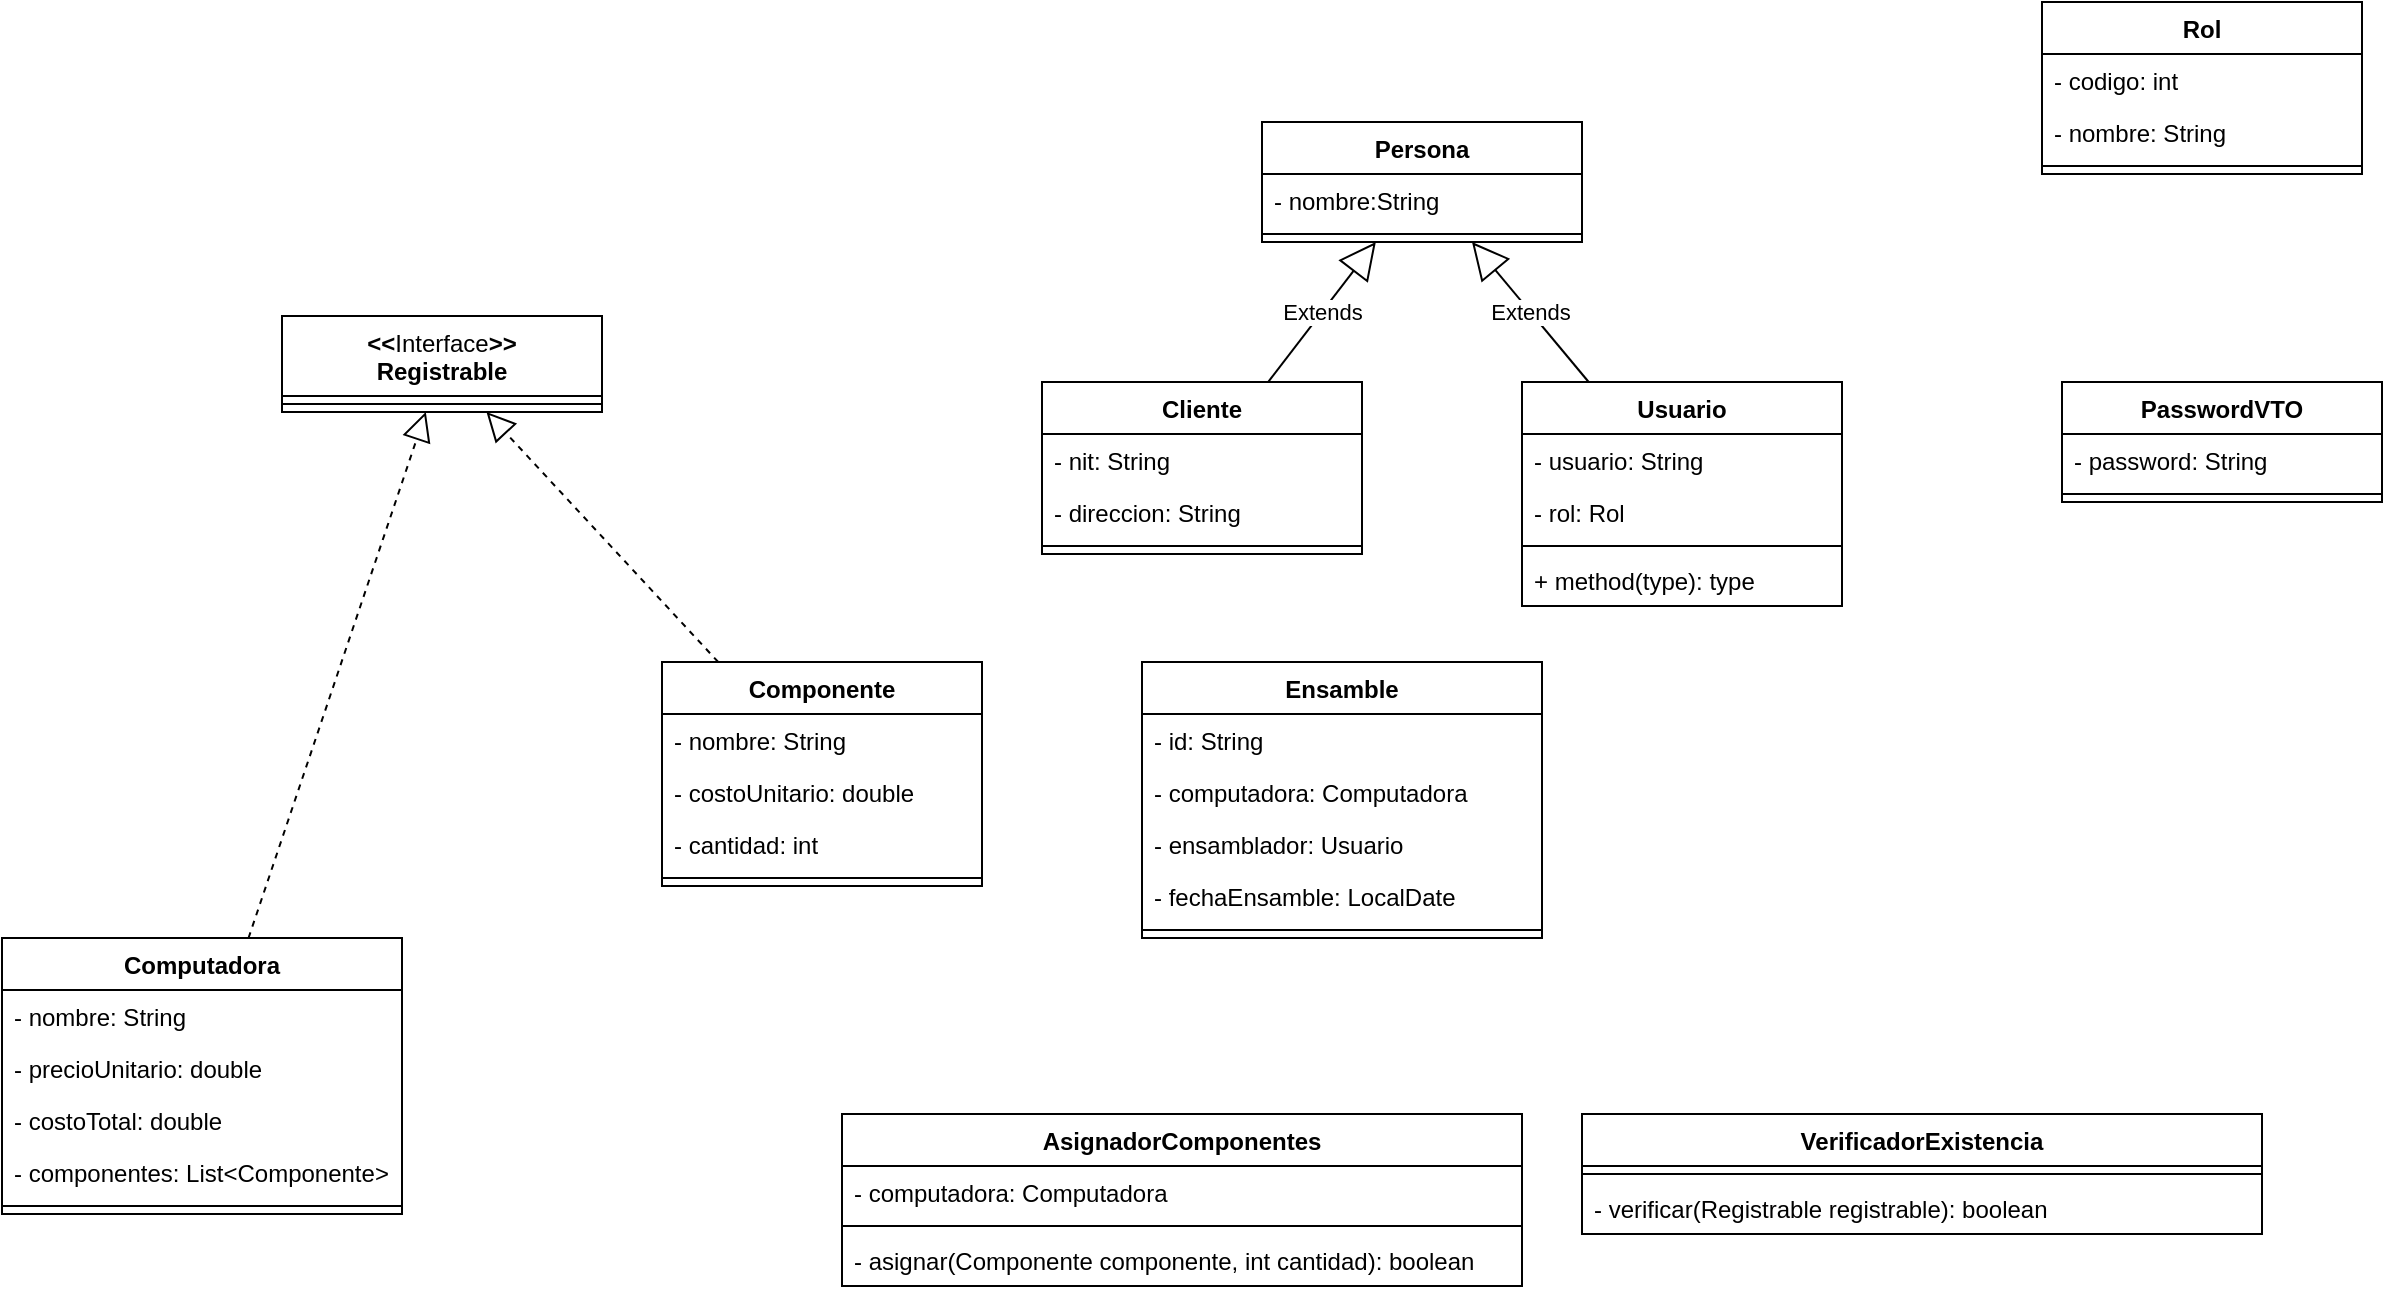 <mxfile version="26.0.16" pages="2">
  <diagram name="Clases" id="vQM1dMcMp_MvwlvVgjjf">
    <mxGraphModel dx="2072" dy="1709" grid="1" gridSize="10" guides="1" tooltips="1" connect="1" arrows="1" fold="1" page="1" pageScale="1" pageWidth="850" pageHeight="1100" math="0" shadow="0">
      <root>
        <mxCell id="0" />
        <mxCell id="1" parent="0" />
        <mxCell id="OV8zz82Xh7h7qym-2DyT-1" value="Ensamble" style="swimlane;fontStyle=1;align=center;verticalAlign=top;childLayout=stackLayout;horizontal=1;startSize=26;horizontalStack=0;resizeParent=1;resizeParentMax=0;resizeLast=0;collapsible=1;marginBottom=0;whiteSpace=wrap;html=1;" parent="1" vertex="1">
          <mxGeometry x="310" y="150" width="200" height="138" as="geometry" />
        </mxCell>
        <mxCell id="4wLd3-VDK6zFSBHTIyKa-1" value="- id: String" style="text;strokeColor=none;fillColor=none;align=left;verticalAlign=top;spacingLeft=4;spacingRight=4;overflow=hidden;rotatable=0;points=[[0,0.5],[1,0.5]];portConstraint=eastwest;whiteSpace=wrap;html=1;" parent="OV8zz82Xh7h7qym-2DyT-1" vertex="1">
          <mxGeometry y="26" width="200" height="26" as="geometry" />
        </mxCell>
        <mxCell id="6kO46lTJyPCkU-iPdaIk-1" value="- computadora: Computadora" style="text;strokeColor=none;fillColor=none;align=left;verticalAlign=top;spacingLeft=4;spacingRight=4;overflow=hidden;rotatable=0;points=[[0,0.5],[1,0.5]];portConstraint=eastwest;whiteSpace=wrap;html=1;" parent="OV8zz82Xh7h7qym-2DyT-1" vertex="1">
          <mxGeometry y="52" width="200" height="26" as="geometry" />
        </mxCell>
        <mxCell id="OV8zz82Xh7h7qym-2DyT-17" value="- ensamblador: Usuario" style="text;strokeColor=none;fillColor=none;align=left;verticalAlign=top;spacingLeft=4;spacingRight=4;overflow=hidden;rotatable=0;points=[[0,0.5],[1,0.5]];portConstraint=eastwest;whiteSpace=wrap;html=1;" parent="OV8zz82Xh7h7qym-2DyT-1" vertex="1">
          <mxGeometry y="78" width="200" height="26" as="geometry" />
        </mxCell>
        <mxCell id="vYAlGH9s2TNLc3QV6l2n-1" value="- fechaEnsamble: LocalDate" style="text;strokeColor=none;fillColor=none;align=left;verticalAlign=top;spacingLeft=4;spacingRight=4;overflow=hidden;rotatable=0;points=[[0,0.5],[1,0.5]];portConstraint=eastwest;whiteSpace=wrap;html=1;" vertex="1" parent="OV8zz82Xh7h7qym-2DyT-1">
          <mxGeometry y="104" width="200" height="26" as="geometry" />
        </mxCell>
        <mxCell id="OV8zz82Xh7h7qym-2DyT-3" value="" style="line;strokeWidth=1;fillColor=none;align=left;verticalAlign=middle;spacingTop=-1;spacingLeft=3;spacingRight=3;rotatable=0;labelPosition=right;points=[];portConstraint=eastwest;strokeColor=inherit;" parent="OV8zz82Xh7h7qym-2DyT-1" vertex="1">
          <mxGeometry y="130" width="200" height="8" as="geometry" />
        </mxCell>
        <mxCell id="OV8zz82Xh7h7qym-2DyT-5" value="&lt;div&gt;Componente&lt;/div&gt;" style="swimlane;fontStyle=1;align=center;verticalAlign=top;childLayout=stackLayout;horizontal=1;startSize=26;horizontalStack=0;resizeParent=1;resizeParentMax=0;resizeLast=0;collapsible=1;marginBottom=0;whiteSpace=wrap;html=1;" parent="1" vertex="1">
          <mxGeometry x="70" y="150" width="160" height="112" as="geometry" />
        </mxCell>
        <mxCell id="OV8zz82Xh7h7qym-2DyT-6" value="- nombre: String" style="text;strokeColor=none;fillColor=none;align=left;verticalAlign=top;spacingLeft=4;spacingRight=4;overflow=hidden;rotatable=0;points=[[0,0.5],[1,0.5]];portConstraint=eastwest;whiteSpace=wrap;html=1;" parent="OV8zz82Xh7h7qym-2DyT-5" vertex="1">
          <mxGeometry y="26" width="160" height="26" as="geometry" />
        </mxCell>
        <mxCell id="EuoetQcOSFYTuAteOdN0-1" value="- costoUnitario: double" style="text;strokeColor=none;fillColor=none;align=left;verticalAlign=top;spacingLeft=4;spacingRight=4;overflow=hidden;rotatable=0;points=[[0,0.5],[1,0.5]];portConstraint=eastwest;whiteSpace=wrap;html=1;" parent="OV8zz82Xh7h7qym-2DyT-5" vertex="1">
          <mxGeometry y="52" width="160" height="26" as="geometry" />
        </mxCell>
        <mxCell id="oD_zKqUDqDgGxeC7yv0W-1" value="- cantidad: int" style="text;strokeColor=none;fillColor=none;align=left;verticalAlign=top;spacingLeft=4;spacingRight=4;overflow=hidden;rotatable=0;points=[[0,0.5],[1,0.5]];portConstraint=eastwest;whiteSpace=wrap;html=1;" vertex="1" parent="OV8zz82Xh7h7qym-2DyT-5">
          <mxGeometry y="78" width="160" height="26" as="geometry" />
        </mxCell>
        <mxCell id="OV8zz82Xh7h7qym-2DyT-7" value="" style="line;strokeWidth=1;fillColor=none;align=left;verticalAlign=middle;spacingTop=-1;spacingLeft=3;spacingRight=3;rotatable=0;labelPosition=right;points=[];portConstraint=eastwest;strokeColor=inherit;" parent="OV8zz82Xh7h7qym-2DyT-5" vertex="1">
          <mxGeometry y="104" width="160" height="8" as="geometry" />
        </mxCell>
        <mxCell id="OV8zz82Xh7h7qym-2DyT-9" value="Usuario" style="swimlane;fontStyle=1;align=center;verticalAlign=top;childLayout=stackLayout;horizontal=1;startSize=26;horizontalStack=0;resizeParent=1;resizeParentMax=0;resizeLast=0;collapsible=1;marginBottom=0;whiteSpace=wrap;html=1;" parent="1" vertex="1">
          <mxGeometry x="500" y="10" width="160" height="112" as="geometry" />
        </mxCell>
        <mxCell id="OV8zz82Xh7h7qym-2DyT-18" value="- usuario: String" style="text;strokeColor=none;fillColor=none;align=left;verticalAlign=top;spacingLeft=4;spacingRight=4;overflow=hidden;rotatable=0;points=[[0,0.5],[1,0.5]];portConstraint=eastwest;whiteSpace=wrap;html=1;" parent="OV8zz82Xh7h7qym-2DyT-9" vertex="1">
          <mxGeometry y="26" width="160" height="26" as="geometry" />
        </mxCell>
        <mxCell id="OV8zz82Xh7h7qym-2DyT-19" value="- rol: Rol" style="text;strokeColor=none;fillColor=none;align=left;verticalAlign=top;spacingLeft=4;spacingRight=4;overflow=hidden;rotatable=0;points=[[0,0.5],[1,0.5]];portConstraint=eastwest;whiteSpace=wrap;html=1;" parent="OV8zz82Xh7h7qym-2DyT-9" vertex="1">
          <mxGeometry y="52" width="160" height="26" as="geometry" />
        </mxCell>
        <mxCell id="OV8zz82Xh7h7qym-2DyT-11" value="" style="line;strokeWidth=1;fillColor=none;align=left;verticalAlign=middle;spacingTop=-1;spacingLeft=3;spacingRight=3;rotatable=0;labelPosition=right;points=[];portConstraint=eastwest;strokeColor=inherit;" parent="OV8zz82Xh7h7qym-2DyT-9" vertex="1">
          <mxGeometry y="78" width="160" height="8" as="geometry" />
        </mxCell>
        <mxCell id="OV8zz82Xh7h7qym-2DyT-12" value="+ method(type): type" style="text;strokeColor=none;fillColor=none;align=left;verticalAlign=top;spacingLeft=4;spacingRight=4;overflow=hidden;rotatable=0;points=[[0,0.5],[1,0.5]];portConstraint=eastwest;whiteSpace=wrap;html=1;" parent="OV8zz82Xh7h7qym-2DyT-9" vertex="1">
          <mxGeometry y="86" width="160" height="26" as="geometry" />
        </mxCell>
        <mxCell id="OV8zz82Xh7h7qym-2DyT-20" value="Rol" style="swimlane;fontStyle=1;align=center;verticalAlign=top;childLayout=stackLayout;horizontal=1;startSize=26;horizontalStack=0;resizeParent=1;resizeParentMax=0;resizeLast=0;collapsible=1;marginBottom=0;whiteSpace=wrap;html=1;" parent="1" vertex="1">
          <mxGeometry x="760" y="-180" width="160" height="86" as="geometry" />
        </mxCell>
        <mxCell id="OV8zz82Xh7h7qym-2DyT-23" value="- codigo: int" style="text;strokeColor=none;fillColor=none;align=left;verticalAlign=top;spacingLeft=4;spacingRight=4;overflow=hidden;rotatable=0;points=[[0,0.5],[1,0.5]];portConstraint=eastwest;whiteSpace=wrap;html=1;" parent="OV8zz82Xh7h7qym-2DyT-20" vertex="1">
          <mxGeometry y="26" width="160" height="26" as="geometry" />
        </mxCell>
        <mxCell id="OV8zz82Xh7h7qym-2DyT-21" value="- nombre: String" style="text;strokeColor=none;fillColor=none;align=left;verticalAlign=top;spacingLeft=4;spacingRight=4;overflow=hidden;rotatable=0;points=[[0,0.5],[1,0.5]];portConstraint=eastwest;whiteSpace=wrap;html=1;" parent="OV8zz82Xh7h7qym-2DyT-20" vertex="1">
          <mxGeometry y="52" width="160" height="26" as="geometry" />
        </mxCell>
        <mxCell id="OV8zz82Xh7h7qym-2DyT-22" value="" style="line;strokeWidth=1;fillColor=none;align=left;verticalAlign=middle;spacingTop=-1;spacingLeft=3;spacingRight=3;rotatable=0;labelPosition=right;points=[];portConstraint=eastwest;strokeColor=inherit;" parent="OV8zz82Xh7h7qym-2DyT-20" vertex="1">
          <mxGeometry y="78" width="160" height="8" as="geometry" />
        </mxCell>
        <mxCell id="Y1dULOPnEtKFGhbIV2kk-1" value="Computadora" style="swimlane;fontStyle=1;align=center;verticalAlign=top;childLayout=stackLayout;horizontal=1;startSize=26;horizontalStack=0;resizeParent=1;resizeParentMax=0;resizeLast=0;collapsible=1;marginBottom=0;whiteSpace=wrap;html=1;" parent="1" vertex="1">
          <mxGeometry x="-260" y="288" width="200" height="138" as="geometry" />
        </mxCell>
        <mxCell id="Y1dULOPnEtKFGhbIV2kk-2" value="- nombre: String" style="text;strokeColor=none;fillColor=none;align=left;verticalAlign=top;spacingLeft=4;spacingRight=4;overflow=hidden;rotatable=0;points=[[0,0.5],[1,0.5]];portConstraint=eastwest;whiteSpace=wrap;html=1;" parent="Y1dULOPnEtKFGhbIV2kk-1" vertex="1">
          <mxGeometry y="26" width="200" height="26" as="geometry" />
        </mxCell>
        <mxCell id="Y1dULOPnEtKFGhbIV2kk-3" value="- precioUnitario: double" style="text;strokeColor=none;fillColor=none;align=left;verticalAlign=top;spacingLeft=4;spacingRight=4;overflow=hidden;rotatable=0;points=[[0,0.5],[1,0.5]];portConstraint=eastwest;whiteSpace=wrap;html=1;" parent="Y1dULOPnEtKFGhbIV2kk-1" vertex="1">
          <mxGeometry y="52" width="200" height="26" as="geometry" />
        </mxCell>
        <mxCell id="vUYIa87xCdInagWPglDi-1" value="- costoTotal: double" style="text;strokeColor=none;fillColor=none;align=left;verticalAlign=top;spacingLeft=4;spacingRight=4;overflow=hidden;rotatable=0;points=[[0,0.5],[1,0.5]];portConstraint=eastwest;whiteSpace=wrap;html=1;" vertex="1" parent="Y1dULOPnEtKFGhbIV2kk-1">
          <mxGeometry y="78" width="200" height="26" as="geometry" />
        </mxCell>
        <mxCell id="ZWAFfZNrTkDGtvUixORI-1" value="- componentes: List&amp;lt;Componente&amp;gt;" style="text;strokeColor=none;fillColor=none;align=left;verticalAlign=top;spacingLeft=4;spacingRight=4;overflow=hidden;rotatable=0;points=[[0,0.5],[1,0.5]];portConstraint=eastwest;whiteSpace=wrap;html=1;" vertex="1" parent="Y1dULOPnEtKFGhbIV2kk-1">
          <mxGeometry y="104" width="200" height="26" as="geometry" />
        </mxCell>
        <mxCell id="Y1dULOPnEtKFGhbIV2kk-5" value="" style="line;strokeWidth=1;fillColor=none;align=left;verticalAlign=middle;spacingTop=-1;spacingLeft=3;spacingRight=3;rotatable=0;labelPosition=right;points=[];portConstraint=eastwest;strokeColor=inherit;" parent="Y1dULOPnEtKFGhbIV2kk-1" vertex="1">
          <mxGeometry y="130" width="200" height="8" as="geometry" />
        </mxCell>
        <mxCell id="uXT87xdqf33poIlRoZdJ-1" value="Persona" style="swimlane;fontStyle=1;align=center;verticalAlign=top;childLayout=stackLayout;horizontal=1;startSize=26;horizontalStack=0;resizeParent=1;resizeParentMax=0;resizeLast=0;collapsible=1;marginBottom=0;whiteSpace=wrap;html=1;" parent="1" vertex="1">
          <mxGeometry x="370" y="-120" width="160" height="60" as="geometry" />
        </mxCell>
        <mxCell id="uXT87xdqf33poIlRoZdJ-2" value="- nombre:String" style="text;strokeColor=none;fillColor=none;align=left;verticalAlign=top;spacingLeft=4;spacingRight=4;overflow=hidden;rotatable=0;points=[[0,0.5],[1,0.5]];portConstraint=eastwest;whiteSpace=wrap;html=1;" parent="uXT87xdqf33poIlRoZdJ-1" vertex="1">
          <mxGeometry y="26" width="160" height="26" as="geometry" />
        </mxCell>
        <mxCell id="uXT87xdqf33poIlRoZdJ-5" value="" style="line;strokeWidth=1;fillColor=none;align=left;verticalAlign=middle;spacingTop=-1;spacingLeft=3;spacingRight=3;rotatable=0;labelPosition=right;points=[];portConstraint=eastwest;strokeColor=inherit;" parent="uXT87xdqf33poIlRoZdJ-1" vertex="1">
          <mxGeometry y="52" width="160" height="8" as="geometry" />
        </mxCell>
        <mxCell id="Nu6APLEZ3GB9LpN3ooq7-1" value="Cliente" style="swimlane;fontStyle=1;align=center;verticalAlign=top;childLayout=stackLayout;horizontal=1;startSize=26;horizontalStack=0;resizeParent=1;resizeParentMax=0;resizeLast=0;collapsible=1;marginBottom=0;whiteSpace=wrap;html=1;" parent="1" vertex="1">
          <mxGeometry x="260" y="10" width="160" height="86" as="geometry" />
        </mxCell>
        <mxCell id="Nu6APLEZ3GB9LpN3ooq7-3" value="- nit: String" style="text;strokeColor=none;fillColor=none;align=left;verticalAlign=top;spacingLeft=4;spacingRight=4;overflow=hidden;rotatable=0;points=[[0,0.5],[1,0.5]];portConstraint=eastwest;whiteSpace=wrap;html=1;" parent="Nu6APLEZ3GB9LpN3ooq7-1" vertex="1">
          <mxGeometry y="26" width="160" height="26" as="geometry" />
        </mxCell>
        <mxCell id="Nu6APLEZ3GB9LpN3ooq7-4" value="- direccion: String" style="text;strokeColor=none;fillColor=none;align=left;verticalAlign=top;spacingLeft=4;spacingRight=4;overflow=hidden;rotatable=0;points=[[0,0.5],[1,0.5]];portConstraint=eastwest;whiteSpace=wrap;html=1;" parent="Nu6APLEZ3GB9LpN3ooq7-1" vertex="1">
          <mxGeometry y="52" width="160" height="26" as="geometry" />
        </mxCell>
        <mxCell id="Nu6APLEZ3GB9LpN3ooq7-5" value="" style="line;strokeWidth=1;fillColor=none;align=left;verticalAlign=middle;spacingTop=-1;spacingLeft=3;spacingRight=3;rotatable=0;labelPosition=right;points=[];portConstraint=eastwest;strokeColor=inherit;" parent="Nu6APLEZ3GB9LpN3ooq7-1" vertex="1">
          <mxGeometry y="78" width="160" height="8" as="geometry" />
        </mxCell>
        <mxCell id="Np681vwnC3tx0rF4vMTm-1" value="PasswordVTO" style="swimlane;fontStyle=1;align=center;verticalAlign=top;childLayout=stackLayout;horizontal=1;startSize=26;horizontalStack=0;resizeParent=1;resizeParentMax=0;resizeLast=0;collapsible=1;marginBottom=0;whiteSpace=wrap;html=1;" parent="1" vertex="1">
          <mxGeometry x="770" y="10" width="160" height="60" as="geometry" />
        </mxCell>
        <mxCell id="Np681vwnC3tx0rF4vMTm-2" value="- password: String" style="text;strokeColor=none;fillColor=none;align=left;verticalAlign=top;spacingLeft=4;spacingRight=4;overflow=hidden;rotatable=0;points=[[0,0.5],[1,0.5]];portConstraint=eastwest;whiteSpace=wrap;html=1;" parent="Np681vwnC3tx0rF4vMTm-1" vertex="1">
          <mxGeometry y="26" width="160" height="26" as="geometry" />
        </mxCell>
        <mxCell id="Np681vwnC3tx0rF4vMTm-4" value="" style="line;strokeWidth=1;fillColor=none;align=left;verticalAlign=middle;spacingTop=-1;spacingLeft=3;spacingRight=3;rotatable=0;labelPosition=right;points=[];portConstraint=eastwest;strokeColor=inherit;" parent="Np681vwnC3tx0rF4vMTm-1" vertex="1">
          <mxGeometry y="52" width="160" height="8" as="geometry" />
        </mxCell>
        <mxCell id="XpJVs31wQCeo8bwk4ev0-2" value="Extends" style="endArrow=block;endSize=16;endFill=0;html=1;rounded=0;" parent="1" source="OV8zz82Xh7h7qym-2DyT-9" target="uXT87xdqf33poIlRoZdJ-1" edge="1">
          <mxGeometry width="160" relative="1" as="geometry">
            <mxPoint x="430" y="-10" as="sourcePoint" />
            <mxPoint x="590" y="-10" as="targetPoint" />
          </mxGeometry>
        </mxCell>
        <mxCell id="XpJVs31wQCeo8bwk4ev0-3" value="Extends" style="endArrow=block;endSize=16;endFill=0;html=1;rounded=0;" parent="1" source="Nu6APLEZ3GB9LpN3ooq7-1" target="uXT87xdqf33poIlRoZdJ-1" edge="1">
          <mxGeometry width="160" relative="1" as="geometry">
            <mxPoint x="551" y="20" as="sourcePoint" />
            <mxPoint x="501" y="-50" as="targetPoint" />
          </mxGeometry>
        </mxCell>
        <mxCell id="ECN24eWQxHp6NZzcUdMd-1" value="AsignadorComponentes" style="swimlane;fontStyle=1;align=center;verticalAlign=top;childLayout=stackLayout;horizontal=1;startSize=26;horizontalStack=0;resizeParent=1;resizeParentMax=0;resizeLast=0;collapsible=1;marginBottom=0;whiteSpace=wrap;html=1;" vertex="1" parent="1">
          <mxGeometry x="160" y="376" width="340" height="86" as="geometry" />
        </mxCell>
        <mxCell id="ECN24eWQxHp6NZzcUdMd-3" value="- computadora: Computadora" style="text;strokeColor=none;fillColor=none;align=left;verticalAlign=top;spacingLeft=4;spacingRight=4;overflow=hidden;rotatable=0;points=[[0,0.5],[1,0.5]];portConstraint=eastwest;whiteSpace=wrap;html=1;" vertex="1" parent="ECN24eWQxHp6NZzcUdMd-1">
          <mxGeometry y="26" width="340" height="26" as="geometry" />
        </mxCell>
        <mxCell id="ECN24eWQxHp6NZzcUdMd-6" value="" style="line;strokeWidth=1;fillColor=none;align=left;verticalAlign=middle;spacingTop=-1;spacingLeft=3;spacingRight=3;rotatable=0;labelPosition=right;points=[];portConstraint=eastwest;strokeColor=inherit;" vertex="1" parent="ECN24eWQxHp6NZzcUdMd-1">
          <mxGeometry y="52" width="340" height="8" as="geometry" />
        </mxCell>
        <mxCell id="vUYIa87xCdInagWPglDi-2" value="- asignar(Componente componente, int cantidad): boolean" style="text;strokeColor=none;fillColor=none;align=left;verticalAlign=top;spacingLeft=4;spacingRight=4;overflow=hidden;rotatable=0;points=[[0,0.5],[1,0.5]];portConstraint=eastwest;whiteSpace=wrap;html=1;" vertex="1" parent="ECN24eWQxHp6NZzcUdMd-1">
          <mxGeometry y="60" width="340" height="26" as="geometry" />
        </mxCell>
        <mxCell id="vUYIa87xCdInagWPglDi-3" value="VerificadorExistencia" style="swimlane;fontStyle=1;align=center;verticalAlign=top;childLayout=stackLayout;horizontal=1;startSize=26;horizontalStack=0;resizeParent=1;resizeParentMax=0;resizeLast=0;collapsible=1;marginBottom=0;whiteSpace=wrap;html=1;" vertex="1" parent="1">
          <mxGeometry x="530" y="376" width="340" height="60" as="geometry" />
        </mxCell>
        <mxCell id="vUYIa87xCdInagWPglDi-5" value="" style="line;strokeWidth=1;fillColor=none;align=left;verticalAlign=middle;spacingTop=-1;spacingLeft=3;spacingRight=3;rotatable=0;labelPosition=right;points=[];portConstraint=eastwest;strokeColor=inherit;" vertex="1" parent="vUYIa87xCdInagWPglDi-3">
          <mxGeometry y="26" width="340" height="8" as="geometry" />
        </mxCell>
        <mxCell id="vUYIa87xCdInagWPglDi-6" value="- verificar(Registrable registrable): boolean" style="text;strokeColor=none;fillColor=none;align=left;verticalAlign=top;spacingLeft=4;spacingRight=4;overflow=hidden;rotatable=0;points=[[0,0.5],[1,0.5]];portConstraint=eastwest;whiteSpace=wrap;html=1;" vertex="1" parent="vUYIa87xCdInagWPglDi-3">
          <mxGeometry y="34" width="340" height="26" as="geometry" />
        </mxCell>
        <mxCell id="vUYIa87xCdInagWPglDi-8" value="&lt;div&gt;&amp;lt;&amp;lt;&lt;span style=&quot;font-weight: normal;&quot;&gt;Interface&lt;/span&gt;&amp;gt;&amp;gt;&lt;/div&gt;&lt;div&gt;Registrable&lt;/div&gt;" style="swimlane;fontStyle=1;align=center;verticalAlign=top;childLayout=stackLayout;horizontal=1;startSize=40;horizontalStack=0;resizeParent=1;resizeParentMax=0;resizeLast=0;collapsible=1;marginBottom=0;whiteSpace=wrap;html=1;" vertex="1" parent="1">
          <mxGeometry x="-120" y="-23" width="160" height="48" as="geometry" />
        </mxCell>
        <mxCell id="vUYIa87xCdInagWPglDi-12" value="" style="line;strokeWidth=1;fillColor=none;align=left;verticalAlign=middle;spacingTop=-1;spacingLeft=3;spacingRight=3;rotatable=0;labelPosition=right;points=[];portConstraint=eastwest;strokeColor=inherit;" vertex="1" parent="vUYIa87xCdInagWPglDi-8">
          <mxGeometry y="40" width="160" height="8" as="geometry" />
        </mxCell>
        <mxCell id="vUYIa87xCdInagWPglDi-15" value="" style="endArrow=block;dashed=1;endFill=0;endSize=12;html=1;rounded=0;strokeColor=default;align=center;verticalAlign=middle;fontFamily=Helvetica;fontSize=11;fontColor=default;labelBackgroundColor=default;edgeStyle=none;" edge="1" parent="1" source="Y1dULOPnEtKFGhbIV2kk-1" target="vUYIa87xCdInagWPglDi-8">
          <mxGeometry width="160" relative="1" as="geometry">
            <mxPoint x="-140" y="140" as="sourcePoint" />
            <mxPoint x="20" y="140" as="targetPoint" />
          </mxGeometry>
        </mxCell>
        <mxCell id="vUYIa87xCdInagWPglDi-16" value="" style="endArrow=block;dashed=1;endFill=0;endSize=12;html=1;rounded=0;strokeColor=default;align=center;verticalAlign=middle;fontFamily=Helvetica;fontSize=11;fontColor=default;labelBackgroundColor=default;edgeStyle=none;" edge="1" parent="1" source="OV8zz82Xh7h7qym-2DyT-5" target="vUYIa87xCdInagWPglDi-8">
          <mxGeometry width="160" relative="1" as="geometry">
            <mxPoint x="-126" y="298" as="sourcePoint" />
            <mxPoint x="-43" y="61" as="targetPoint" />
          </mxGeometry>
        </mxCell>
      </root>
    </mxGraphModel>
  </diagram>
  <diagram id="b5aYoaLsboa2oMYpeHt_" name="ER">
    <mxGraphModel dx="1716" dy="432" grid="1" gridSize="10" guides="1" tooltips="1" connect="1" arrows="1" fold="1" page="1" pageScale="1" pageWidth="850" pageHeight="1100" math="0" shadow="0">
      <root>
        <mxCell id="0" />
        <mxCell id="1" parent="0" />
        <mxCell id="jZJPmKeAmW9MTYBugnMh-2" value="componentes" style="whiteSpace=wrap;html=1;align=center;" parent="1" vertex="1">
          <mxGeometry x="-340" y="160" width="100" height="40" as="geometry" />
        </mxCell>
        <mxCell id="GVC6dpscFEZ2HwEvJGDg-32" style="edgeStyle=none;shape=connector;rounded=0;orthogonalLoop=1;jettySize=auto;html=1;strokeColor=default;align=center;verticalAlign=middle;fontFamily=Helvetica;fontSize=11;fontColor=default;labelBackgroundColor=default;startFill=0;endArrow=none;" parent="1" source="PHtaCudt1GkWqmcpYVaI-1" target="GVC6dpscFEZ2HwEvJGDg-31" edge="1">
          <mxGeometry relative="1" as="geometry" />
        </mxCell>
        <mxCell id="GVC6dpscFEZ2HwEvJGDg-49" value="1" style="edgeLabel;html=1;align=center;verticalAlign=middle;resizable=0;points=[];fontFamily=Helvetica;fontSize=11;fontColor=default;labelBackgroundColor=default;" parent="GVC6dpscFEZ2HwEvJGDg-32" vertex="1" connectable="0">
          <mxGeometry x="-0.901" y="1" relative="1" as="geometry">
            <mxPoint as="offset" />
          </mxGeometry>
        </mxCell>
        <mxCell id="J0R_JAmMXv4YlQpvjIOs-3" style="edgeStyle=none;shape=connector;rounded=0;orthogonalLoop=1;jettySize=auto;html=1;strokeColor=default;align=center;verticalAlign=middle;fontFamily=Helvetica;fontSize=11;fontColor=default;labelBackgroundColor=default;startFill=0;endArrow=none;" edge="1" parent="1" source="PHtaCudt1GkWqmcpYVaI-1" target="J0R_JAmMXv4YlQpvjIOs-1">
          <mxGeometry relative="1" as="geometry" />
        </mxCell>
        <mxCell id="PHtaCudt1GkWqmcpYVaI-1" value="usuarios" style="whiteSpace=wrap;html=1;align=center;" parent="1" vertex="1">
          <mxGeometry x="-20" y="450" width="100" height="40" as="geometry" />
        </mxCell>
        <mxCell id="pqRXHCaq6eYbeY7qeOLE-4" value="computadoras" style="whiteSpace=wrap;html=1;align=center;" parent="1" vertex="1">
          <mxGeometry x="695.31" y="160" width="169.79" height="40" as="geometry" />
        </mxCell>
        <mxCell id="pqRXHCaq6eYbeY7qeOLE-5" value="asignacion_componentes" style="shape=associativeEntity;whiteSpace=wrap;html=1;align=center;" parent="1" vertex="1">
          <mxGeometry x="140" y="150" width="200" height="60" as="geometry" />
        </mxCell>
        <mxCell id="pqRXHCaq6eYbeY7qeOLE-10" style="shape=connector;rounded=0;orthogonalLoop=1;jettySize=auto;html=1;strokeColor=default;align=center;verticalAlign=middle;fontFamily=Helvetica;fontSize=11;fontColor=default;labelBackgroundColor=default;startFill=0;endArrow=none;" parent="1" source="pqRXHCaq6eYbeY7qeOLE-14" target="jZJPmKeAmW9MTYBugnMh-2" edge="1">
          <mxGeometry relative="1" as="geometry">
            <mxPoint x="-392.55" y="216.749" as="sourcePoint" />
          </mxGeometry>
        </mxCell>
        <mxCell id="pqRXHCaq6eYbeY7qeOLE-14" value="nombre" style="ellipse;whiteSpace=wrap;html=1;align=center;fontStyle=4;fontFamily=Helvetica;fontSize=11;fontColor=default;labelBackgroundColor=default;" parent="1" vertex="1">
          <mxGeometry x="-440" y="230" width="100" height="40" as="geometry" />
        </mxCell>
        <mxCell id="pqRXHCaq6eYbeY7qeOLE-20" style="edgeStyle=none;shape=connector;rounded=0;orthogonalLoop=1;jettySize=auto;html=1;strokeColor=default;align=center;verticalAlign=middle;fontFamily=Helvetica;fontSize=11;fontColor=default;labelBackgroundColor=default;startFill=0;endArrow=none;" parent="1" source="pqRXHCaq6eYbeY7qeOLE-16" target="jZJPmKeAmW9MTYBugnMh-2" edge="1">
          <mxGeometry relative="1" as="geometry" />
        </mxCell>
        <mxCell id="pqRXHCaq6eYbeY7qeOLE-16" value="cantidad" style="ellipse;whiteSpace=wrap;html=1;align=center;fontFamily=Helvetica;fontSize=11;fontColor=default;labelBackgroundColor=default;" parent="1" vertex="1">
          <mxGeometry x="-220" y="230" width="100" height="40" as="geometry" />
        </mxCell>
        <mxCell id="pqRXHCaq6eYbeY7qeOLE-19" style="edgeStyle=none;shape=connector;rounded=0;orthogonalLoop=1;jettySize=auto;html=1;strokeColor=default;align=center;verticalAlign=middle;fontFamily=Helvetica;fontSize=11;fontColor=default;labelBackgroundColor=default;startFill=0;endArrow=none;" parent="1" source="pqRXHCaq6eYbeY7qeOLE-17" target="jZJPmKeAmW9MTYBugnMh-2" edge="1">
          <mxGeometry relative="1" as="geometry" />
        </mxCell>
        <mxCell id="pqRXHCaq6eYbeY7qeOLE-17" value="costo_unitario" style="ellipse;whiteSpace=wrap;html=1;align=center;fontFamily=Helvetica;fontSize=11;fontColor=default;labelBackgroundColor=default;" parent="1" vertex="1">
          <mxGeometry x="-340" y="250" width="100" height="40" as="geometry" />
        </mxCell>
        <mxCell id="pqRXHCaq6eYbeY7qeOLE-26" style="edgeStyle=none;shape=connector;rounded=0;orthogonalLoop=1;jettySize=auto;html=1;strokeColor=default;align=center;verticalAlign=middle;fontFamily=Helvetica;fontSize=11;fontColor=default;labelBackgroundColor=default;startFill=0;endArrow=none;" parent="1" source="7IMxUIJqAVQak7G0uOz0-1" target="pqRXHCaq6eYbeY7qeOLE-5" edge="1">
          <mxGeometry relative="1" as="geometry">
            <mxPoint x="134.147" y="251.691" as="sourcePoint" />
          </mxGeometry>
        </mxCell>
        <mxCell id="pqRXHCaq6eYbeY7qeOLE-27" style="edgeStyle=none;shape=connector;rounded=0;orthogonalLoop=1;jettySize=auto;html=1;strokeColor=default;align=center;verticalAlign=middle;fontFamily=Helvetica;fontSize=11;fontColor=default;labelBackgroundColor=default;startFill=0;endArrow=none;" parent="1" source="7IMxUIJqAVQak7G0uOz0-3" target="pqRXHCaq6eYbeY7qeOLE-5" edge="1">
          <mxGeometry relative="1" as="geometry">
            <mxPoint x="229.59" y="260" as="sourcePoint" />
          </mxGeometry>
        </mxCell>
        <mxCell id="pqRXHCaq6eYbeY7qeOLE-29" style="edgeStyle=none;shape=connector;rounded=0;orthogonalLoop=1;jettySize=auto;html=1;strokeColor=default;align=center;verticalAlign=middle;fontFamily=Helvetica;fontSize=11;fontColor=default;labelBackgroundColor=default;startFill=0;endArrow=none;" parent="1" source="pqRXHCaq6eYbeY7qeOLE-28" target="pqRXHCaq6eYbeY7qeOLE-5" edge="1">
          <mxGeometry relative="1" as="geometry" />
        </mxCell>
        <mxCell id="pqRXHCaq6eYbeY7qeOLE-28" value="cantidad_componentes" style="ellipse;whiteSpace=wrap;html=1;align=center;fontFamily=Helvetica;fontSize=11;fontColor=default;labelBackgroundColor=default;" parent="1" vertex="1">
          <mxGeometry x="325" y="240" width="145" height="40" as="geometry" />
        </mxCell>
        <mxCell id="pqRXHCaq6eYbeY7qeOLE-54" style="edgeStyle=none;shape=connector;rounded=0;orthogonalLoop=1;jettySize=auto;html=1;strokeColor=default;align=center;verticalAlign=middle;fontFamily=Helvetica;fontSize=11;fontColor=default;labelBackgroundColor=default;startFill=0;endArrow=none;" parent="1" source="pqRXHCaq6eYbeY7qeOLE-49" target="pqRXHCaq6eYbeY7qeOLE-4" edge="1">
          <mxGeometry relative="1" as="geometry" />
        </mxCell>
        <mxCell id="pqRXHCaq6eYbeY7qeOLE-49" value="precio_unitario" style="ellipse;whiteSpace=wrap;html=1;align=center;" parent="1" vertex="1">
          <mxGeometry x="670" y="80" width="100" height="40" as="geometry" />
        </mxCell>
        <mxCell id="pqRXHCaq6eYbeY7qeOLE-53" style="edgeStyle=none;shape=connector;rounded=0;orthogonalLoop=1;jettySize=auto;html=1;strokeColor=default;align=center;verticalAlign=middle;fontFamily=Helvetica;fontSize=11;fontColor=default;labelBackgroundColor=default;startFill=0;endArrow=none;" parent="1" source="pqRXHCaq6eYbeY7qeOLE-52" target="pqRXHCaq6eYbeY7qeOLE-4" edge="1">
          <mxGeometry relative="1" as="geometry" />
        </mxCell>
        <mxCell id="pqRXHCaq6eYbeY7qeOLE-52" value="nombre_computadora" style="ellipse;whiteSpace=wrap;html=1;align=center;fontStyle=4;fontFamily=Helvetica;fontSize=11;fontColor=default;labelBackgroundColor=default;" parent="1" vertex="1">
          <mxGeometry x="610" y="220" width="130" height="40" as="geometry" />
        </mxCell>
        <mxCell id="pqRXHCaq6eYbeY7qeOLE-55" value="ensambles" style="shape=associativeEntity;whiteSpace=wrap;html=1;align=center;" parent="1" vertex="1">
          <mxGeometry x="890" y="440" width="190.4" height="60" as="geometry" />
        </mxCell>
        <mxCell id="pqRXHCaq6eYbeY7qeOLE-56" style="edgeStyle=none;shape=connector;rounded=0;orthogonalLoop=1;jettySize=auto;html=1;strokeColor=default;align=center;verticalAlign=middle;fontFamily=Helvetica;fontSize=11;fontColor=default;labelBackgroundColor=default;startFill=0;endArrow=none;" parent="1" source="pqRXHCaq6eYbeY7qeOLE-57" target="pqRXHCaq6eYbeY7qeOLE-55" edge="1">
          <mxGeometry relative="1" as="geometry">
            <mxPoint x="689.797" y="889.124" as="sourcePoint" />
          </mxGeometry>
        </mxCell>
        <mxCell id="pqRXHCaq6eYbeY7qeOLE-57" value="id" style="ellipse;whiteSpace=wrap;html=1;align=center;fontStyle=4;fontFamily=Helvetica;fontSize=11;fontColor=default;labelBackgroundColor=default;" parent="1" vertex="1">
          <mxGeometry x="1110" y="450" width="100" height="40" as="geometry" />
        </mxCell>
        <mxCell id="pqRXHCaq6eYbeY7qeOLE-58" style="edgeStyle=none;shape=connector;rounded=0;orthogonalLoop=1;jettySize=auto;html=1;strokeColor=default;align=center;verticalAlign=middle;fontFamily=Helvetica;fontSize=11;fontColor=default;labelBackgroundColor=default;startFill=0;endArrow=none;" parent="1" source="pqRXHCaq6eYbeY7qeOLE-59" target="pqRXHCaq6eYbeY7qeOLE-55" edge="1">
          <mxGeometry relative="1" as="geometry" />
        </mxCell>
        <mxCell id="pqRXHCaq6eYbeY7qeOLE-59" value="nombre_computadora" style="ellipse;whiteSpace=wrap;html=1;align=center;fontFamily=Helvetica;fontSize=11;fontColor=default;labelBackgroundColor=default;" parent="1" vertex="1">
          <mxGeometry x="830" y="540" width="120" height="40" as="geometry" />
        </mxCell>
        <mxCell id="pqRXHCaq6eYbeY7qeOLE-60" style="edgeStyle=none;shape=connector;rounded=0;orthogonalLoop=1;jettySize=auto;html=1;strokeColor=default;align=center;verticalAlign=middle;fontFamily=Helvetica;fontSize=11;fontColor=default;labelBackgroundColor=default;startFill=0;endArrow=none;" parent="1" source="pqRXHCaq6eYbeY7qeOLE-61" target="pqRXHCaq6eYbeY7qeOLE-55" edge="1">
          <mxGeometry relative="1" as="geometry" />
        </mxCell>
        <mxCell id="pqRXHCaq6eYbeY7qeOLE-61" value="usuario" style="ellipse;whiteSpace=wrap;html=1;align=center;fontFamily=Helvetica;fontSize=11;fontColor=default;labelBackgroundColor=default;" parent="1" vertex="1">
          <mxGeometry x="950.4" y="570" width="120" height="40" as="geometry" />
        </mxCell>
        <mxCell id="pqRXHCaq6eYbeY7qeOLE-62" style="edgeStyle=none;shape=connector;rounded=0;orthogonalLoop=1;jettySize=auto;html=1;strokeColor=default;align=center;verticalAlign=middle;fontFamily=Helvetica;fontSize=11;fontColor=default;labelBackgroundColor=default;startFill=0;endArrow=none;" parent="1" source="pqRXHCaq6eYbeY7qeOLE-63" target="pqRXHCaq6eYbeY7qeOLE-55" edge="1">
          <mxGeometry relative="1" as="geometry" />
        </mxCell>
        <mxCell id="pqRXHCaq6eYbeY7qeOLE-63" value="fecha_ensamble" style="ellipse;whiteSpace=wrap;html=1;align=center;fontFamily=Helvetica;fontSize=11;fontColor=default;labelBackgroundColor=default;" parent="1" vertex="1">
          <mxGeometry x="1100" y="535" width="110" height="40" as="geometry" />
        </mxCell>
        <mxCell id="pqRXHCaq6eYbeY7qeOLE-68" style="edgeStyle=none;shape=connector;rounded=0;orthogonalLoop=1;jettySize=auto;html=1;strokeColor=default;align=center;verticalAlign=middle;fontFamily=Helvetica;fontSize=11;fontColor=default;labelBackgroundColor=default;startFill=0;endArrow=none;" parent="1" source="pqRXHCaq6eYbeY7qeOLE-67" target="pqRXHCaq6eYbeY7qeOLE-74" edge="1">
          <mxGeometry relative="1" as="geometry">
            <mxPoint x="335" y="750" as="targetPoint" />
          </mxGeometry>
        </mxCell>
        <mxCell id="pqRXHCaq6eYbeY7qeOLE-67" value="id" style="ellipse;whiteSpace=wrap;html=1;align=center;fontStyle=4;fontFamily=Helvetica;fontSize=11;fontColor=default;labelBackgroundColor=default;" parent="1" vertex="1">
          <mxGeometry x="195.0" y="770" width="100" height="40" as="geometry" />
        </mxCell>
        <mxCell id="pqRXHCaq6eYbeY7qeOLE-73" style="edgeStyle=none;shape=connector;rounded=0;orthogonalLoop=1;jettySize=auto;html=1;strokeColor=default;align=center;verticalAlign=middle;fontFamily=Helvetica;fontSize=11;fontColor=default;labelBackgroundColor=default;startFill=0;endArrow=none;" parent="1" source="pqRXHCaq6eYbeY7qeOLE-69" target="pqRXHCaq6eYbeY7qeOLE-74" edge="1">
          <mxGeometry relative="1" as="geometry">
            <mxPoint x="398.182" y="750" as="targetPoint" />
          </mxGeometry>
        </mxCell>
        <mxCell id="pqRXHCaq6eYbeY7qeOLE-69" value="fecha" style="ellipse;whiteSpace=wrap;html=1;align=center;" parent="1" vertex="1">
          <mxGeometry x="515" y="750" width="100" height="40" as="geometry" />
        </mxCell>
        <mxCell id="pqRXHCaq6eYbeY7qeOLE-72" style="edgeStyle=none;shape=connector;rounded=0;orthogonalLoop=1;jettySize=auto;html=1;strokeColor=default;align=center;verticalAlign=middle;fontFamily=Helvetica;fontSize=11;fontColor=default;labelBackgroundColor=default;startFill=0;endArrow=none;" parent="1" source="pqRXHCaq6eYbeY7qeOLE-71" target="pqRXHCaq6eYbeY7qeOLE-74" edge="1">
          <mxGeometry relative="1" as="geometry">
            <mxPoint x="374" y="750" as="targetPoint" />
          </mxGeometry>
        </mxCell>
        <mxCell id="pqRXHCaq6eYbeY7qeOLE-71" value="nombre_computadora" style="ellipse;whiteSpace=wrap;html=1;align=center;" parent="1" vertex="1">
          <mxGeometry x="465" y="797.5" width="150" height="40" as="geometry" />
        </mxCell>
        <mxCell id="GVC6dpscFEZ2HwEvJGDg-38" style="edgeStyle=none;shape=connector;rounded=0;orthogonalLoop=1;jettySize=auto;html=1;strokeColor=default;align=center;verticalAlign=middle;fontFamily=Helvetica;fontSize=11;fontColor=default;labelBackgroundColor=default;startFill=0;endArrow=none;" parent="1" source="pqRXHCaq6eYbeY7qeOLE-74" target="GVC6dpscFEZ2HwEvJGDg-37" edge="1">
          <mxGeometry relative="1" as="geometry" />
        </mxCell>
        <mxCell id="GVC6dpscFEZ2HwEvJGDg-47" value="1" style="edgeLabel;html=1;align=center;verticalAlign=middle;resizable=0;points=[];fontFamily=Helvetica;fontSize=11;fontColor=default;labelBackgroundColor=default;" parent="GVC6dpscFEZ2HwEvJGDg-38" vertex="1" connectable="0">
          <mxGeometry x="-0.797" y="1" relative="1" as="geometry">
            <mxPoint as="offset" />
          </mxGeometry>
        </mxCell>
        <mxCell id="pqRXHCaq6eYbeY7qeOLE-74" value="ventas" style="shape=associativeEntity;whiteSpace=wrap;html=1;align=center;fontFamily=Helvetica;fontSize=11;fontColor=default;labelBackgroundColor=default;" parent="1" vertex="1">
          <mxGeometry x="315" y="690" width="140" height="60" as="geometry" />
        </mxCell>
        <mxCell id="pqRXHCaq6eYbeY7qeOLE-80" style="edgeStyle=none;shape=connector;rounded=0;orthogonalLoop=1;jettySize=auto;html=1;strokeColor=default;align=center;verticalAlign=middle;fontFamily=Helvetica;fontSize=11;fontColor=default;labelBackgroundColor=default;startFill=0;endArrow=none;" parent="1" source="pqRXHCaq6eYbeY7qeOLE-81" target="pqRXHCaq6eYbeY7qeOLE-84" edge="1">
          <mxGeometry relative="1" as="geometry">
            <mxPoint x="373.846" y="1090" as="targetPoint" />
          </mxGeometry>
        </mxCell>
        <mxCell id="pqRXHCaq6eYbeY7qeOLE-81" value="fecha" style="ellipse;whiteSpace=wrap;html=1;align=center;" parent="1" vertex="1">
          <mxGeometry x="310" y="1137.5" width="100" height="40" as="geometry" />
        </mxCell>
        <mxCell id="GVC6dpscFEZ2HwEvJGDg-20" style="edgeStyle=none;shape=connector;rounded=0;orthogonalLoop=1;jettySize=auto;html=1;strokeColor=default;align=center;verticalAlign=middle;fontFamily=Helvetica;fontSize=11;fontColor=default;labelBackgroundColor=default;startFill=0;endArrow=none;" parent="1" source="pqRXHCaq6eYbeY7qeOLE-84" target="GVC6dpscFEZ2HwEvJGDg-17" edge="1">
          <mxGeometry relative="1" as="geometry">
            <Array as="points">
              <mxPoint x="190" y="920" />
            </Array>
          </mxGeometry>
        </mxCell>
        <mxCell id="GVC6dpscFEZ2HwEvJGDg-53" value="*" style="edgeLabel;html=1;align=center;verticalAlign=middle;resizable=0;points=[];fontFamily=Helvetica;fontSize=11;fontColor=default;labelBackgroundColor=default;" parent="GVC6dpscFEZ2HwEvJGDg-20" vertex="1" connectable="0">
          <mxGeometry x="-0.895" y="-1" relative="1" as="geometry">
            <mxPoint as="offset" />
          </mxGeometry>
        </mxCell>
        <mxCell id="J0R_JAmMXv4YlQpvjIOs-5" value="" style="edgeStyle=none;shape=connector;rounded=0;orthogonalLoop=1;jettySize=auto;html=1;strokeColor=default;align=center;verticalAlign=middle;fontFamily=Helvetica;fontSize=11;fontColor=default;labelBackgroundColor=default;startFill=0;endArrow=none;" edge="1" parent="1" source="pqRXHCaq6eYbeY7qeOLE-84" target="J0R_JAmMXv4YlQpvjIOs-4">
          <mxGeometry relative="1" as="geometry" />
        </mxCell>
        <mxCell id="J0R_JAmMXv4YlQpvjIOs-8" value="1" style="edgeLabel;html=1;align=center;verticalAlign=middle;resizable=0;points=[];fontFamily=Helvetica;fontSize=11;fontColor=default;labelBackgroundColor=default;" vertex="1" connectable="0" parent="J0R_JAmMXv4YlQpvjIOs-5">
          <mxGeometry x="-0.61" y="1" relative="1" as="geometry">
            <mxPoint as="offset" />
          </mxGeometry>
        </mxCell>
        <mxCell id="pqRXHCaq6eYbeY7qeOLE-84" value="devoluciones" style="shape=associativeEntity;whiteSpace=wrap;html=1;align=center;fontFamily=Helvetica;fontSize=11;fontColor=default;labelBackgroundColor=default;" parent="1" vertex="1">
          <mxGeometry x="300" y="1030" width="140" height="60" as="geometry" />
        </mxCell>
        <mxCell id="pqRXHCaq6eYbeY7qeOLE-88" style="edgeStyle=none;shape=connector;rounded=0;orthogonalLoop=1;jettySize=auto;html=1;strokeColor=default;align=center;verticalAlign=middle;fontFamily=Helvetica;fontSize=11;fontColor=default;labelBackgroundColor=default;startFill=0;endArrow=none;" parent="1" source="pqRXHCaq6eYbeY7qeOLE-87" target="pqRXHCaq6eYbeY7qeOLE-84" edge="1">
          <mxGeometry relative="1" as="geometry">
            <mxPoint x="322.222" y="1090" as="targetPoint" />
          </mxGeometry>
        </mxCell>
        <mxCell id="pqRXHCaq6eYbeY7qeOLE-87" value="id_venta" style="ellipse;whiteSpace=wrap;html=1;align=center;fontStyle=4;fontFamily=Helvetica;fontSize=11;fontColor=default;labelBackgroundColor=default;" parent="1" vertex="1">
          <mxGeometry x="200.0" y="1107.5" width="100" height="40" as="geometry" />
        </mxCell>
        <mxCell id="pqRXHCaq6eYbeY7qeOLE-90" style="edgeStyle=none;shape=connector;rounded=0;orthogonalLoop=1;jettySize=auto;html=1;strokeColor=default;align=center;verticalAlign=middle;fontFamily=Helvetica;fontSize=11;fontColor=default;labelBackgroundColor=default;startFill=0;endArrow=none;" parent="1" source="pqRXHCaq6eYbeY7qeOLE-89" target="pqRXHCaq6eYbeY7qeOLE-84" edge="1">
          <mxGeometry relative="1" as="geometry">
            <mxPoint x="421.143" y="1090" as="targetPoint" />
          </mxGeometry>
        </mxCell>
        <mxCell id="pqRXHCaq6eYbeY7qeOLE-89" value="total_perdido" style="ellipse;whiteSpace=wrap;html=1;align=center;" parent="1" vertex="1">
          <mxGeometry x="450" y="1127.5" width="100" height="40" as="geometry" />
        </mxCell>
        <mxCell id="pqRXHCaq6eYbeY7qeOLE-92" style="edgeStyle=none;shape=connector;rounded=0;orthogonalLoop=1;jettySize=auto;html=1;strokeColor=default;align=center;verticalAlign=middle;fontFamily=Helvetica;fontSize=11;fontColor=default;labelBackgroundColor=default;startFill=0;endArrow=none;" parent="1" source="pqRXHCaq6eYbeY7qeOLE-95" target="PHtaCudt1GkWqmcpYVaI-1" edge="1">
          <mxGeometry relative="1" as="geometry">
            <mxPoint x="21.998" y="540.016" as="sourcePoint" />
          </mxGeometry>
        </mxCell>
        <mxCell id="pqRXHCaq6eYbeY7qeOLE-94" style="edgeStyle=none;shape=connector;rounded=0;orthogonalLoop=1;jettySize=auto;html=1;strokeColor=default;align=center;verticalAlign=middle;fontFamily=Helvetica;fontSize=11;fontColor=default;labelBackgroundColor=default;startFill=0;endArrow=none;" parent="1" source="pqRXHCaq6eYbeY7qeOLE-93" target="PHtaCudt1GkWqmcpYVaI-1" edge="1">
          <mxGeometry relative="1" as="geometry" />
        </mxCell>
        <mxCell id="pqRXHCaq6eYbeY7qeOLE-93" value="user" style="ellipse;whiteSpace=wrap;html=1;align=center;fontStyle=4;fontFamily=Helvetica;fontSize=11;fontColor=default;labelBackgroundColor=default;" parent="1" vertex="1">
          <mxGeometry x="-170" y="490" width="100" height="40" as="geometry" />
        </mxCell>
        <mxCell id="pqRXHCaq6eYbeY7qeOLE-95" value="nombre" style="ellipse;whiteSpace=wrap;html=1;align=center;fontFamily=Helvetica;fontSize=11;fontColor=default;labelBackgroundColor=default;" parent="1" vertex="1">
          <mxGeometry x="-115" y="535" width="100" height="40" as="geometry" />
        </mxCell>
        <mxCell id="GVC6dpscFEZ2HwEvJGDg-4" style="edgeStyle=none;shape=connector;rounded=0;orthogonalLoop=1;jettySize=auto;html=1;strokeColor=default;align=center;verticalAlign=middle;fontFamily=Helvetica;fontSize=11;fontColor=default;labelBackgroundColor=default;startFill=0;endArrow=none;" parent="1" source="GVC6dpscFEZ2HwEvJGDg-7" target="PHtaCudt1GkWqmcpYVaI-1" edge="1">
          <mxGeometry relative="1" as="geometry">
            <mxPoint x="-210" y="475" as="sourcePoint" />
          </mxGeometry>
        </mxCell>
        <mxCell id="GVC6dpscFEZ2HwEvJGDg-6" value="*" style="edgeLabel;html=1;align=center;verticalAlign=middle;resizable=0;points=[];fontFamily=Helvetica;fontSize=11;fontColor=default;labelBackgroundColor=default;" parent="GVC6dpscFEZ2HwEvJGDg-4" vertex="1" connectable="0">
          <mxGeometry x="0.897" relative="1" as="geometry">
            <mxPoint as="offset" />
          </mxGeometry>
        </mxCell>
        <mxCell id="GVC6dpscFEZ2HwEvJGDg-9" style="edgeStyle=none;shape=connector;rounded=0;orthogonalLoop=1;jettySize=auto;html=1;strokeColor=default;align=center;verticalAlign=middle;fontFamily=Helvetica;fontSize=11;fontColor=default;labelBackgroundColor=default;startFill=0;endArrow=none;" parent="1" source="pqRXHCaq6eYbeY7qeOLE-107" target="GVC6dpscFEZ2HwEvJGDg-7" edge="1">
          <mxGeometry relative="1" as="geometry" />
        </mxCell>
        <mxCell id="GVC6dpscFEZ2HwEvJGDg-10" value="1" style="edgeLabel;html=1;align=center;verticalAlign=middle;resizable=0;points=[];fontFamily=Helvetica;fontSize=11;fontColor=default;labelBackgroundColor=default;" parent="GVC6dpscFEZ2HwEvJGDg-9" vertex="1" connectable="0">
          <mxGeometry x="-0.812" relative="1" as="geometry">
            <mxPoint as="offset" />
          </mxGeometry>
        </mxCell>
        <mxCell id="pqRXHCaq6eYbeY7qeOLE-107" value="roles" style="whiteSpace=wrap;html=1;align=center;" parent="1" vertex="1">
          <mxGeometry x="-550" y="450" width="100" height="40" as="geometry" />
        </mxCell>
        <mxCell id="pqRXHCaq6eYbeY7qeOLE-108" style="edgeStyle=none;shape=connector;rounded=0;orthogonalLoop=1;jettySize=auto;html=1;strokeColor=default;align=center;verticalAlign=middle;fontFamily=Helvetica;fontSize=11;fontColor=default;labelBackgroundColor=default;startFill=0;endArrow=none;" parent="1" source="pqRXHCaq6eYbeY7qeOLE-111" target="pqRXHCaq6eYbeY7qeOLE-107" edge="1">
          <mxGeometry relative="1" as="geometry">
            <mxPoint x="-428.002" y="535.016" as="sourcePoint" />
          </mxGeometry>
        </mxCell>
        <mxCell id="pqRXHCaq6eYbeY7qeOLE-109" style="edgeStyle=none;shape=connector;rounded=0;orthogonalLoop=1;jettySize=auto;html=1;strokeColor=default;align=center;verticalAlign=middle;fontFamily=Helvetica;fontSize=11;fontColor=default;labelBackgroundColor=default;startFill=0;endArrow=none;" parent="1" source="pqRXHCaq6eYbeY7qeOLE-110" target="pqRXHCaq6eYbeY7qeOLE-107" edge="1">
          <mxGeometry relative="1" as="geometry" />
        </mxCell>
        <mxCell id="pqRXHCaq6eYbeY7qeOLE-110" value="codigo" style="ellipse;whiteSpace=wrap;html=1;align=center;fontStyle=4;fontFamily=Helvetica;fontSize=11;fontColor=default;labelBackgroundColor=default;" parent="1" vertex="1">
          <mxGeometry x="-630" y="515" width="100" height="40" as="geometry" />
        </mxCell>
        <mxCell id="pqRXHCaq6eYbeY7qeOLE-111" value="nombre" style="ellipse;whiteSpace=wrap;html=1;align=center;fontFamily=Helvetica;fontSize=11;fontColor=default;labelBackgroundColor=default;" parent="1" vertex="1">
          <mxGeometry x="-490" y="515" width="100" height="40" as="geometry" />
        </mxCell>
        <mxCell id="pqRXHCaq6eYbeY7qeOLE-113" style="edgeStyle=none;shape=connector;rounded=0;orthogonalLoop=1;jettySize=auto;html=1;strokeColor=default;align=center;verticalAlign=middle;fontFamily=Helvetica;fontSize=11;fontColor=default;labelBackgroundColor=default;startFill=0;endArrow=none;" parent="1" source="pqRXHCaq6eYbeY7qeOLE-112" target="PHtaCudt1GkWqmcpYVaI-1" edge="1">
          <mxGeometry relative="1" as="geometry" />
        </mxCell>
        <mxCell id="pqRXHCaq6eYbeY7qeOLE-112" value="password" style="ellipse;whiteSpace=wrap;html=1;align=center;fontFamily=Helvetica;fontSize=11;fontColor=default;labelBackgroundColor=default;" parent="1" vertex="1">
          <mxGeometry x="100" y="530" width="100" height="40" as="geometry" />
        </mxCell>
        <mxCell id="GVC6dpscFEZ2HwEvJGDg-11" style="edgeStyle=none;shape=connector;rounded=0;orthogonalLoop=1;jettySize=auto;html=1;strokeColor=default;align=center;verticalAlign=middle;fontFamily=Helvetica;fontSize=11;fontColor=default;labelBackgroundColor=default;startFill=0;endArrow=none;" parent="1" source="GVC6dpscFEZ2HwEvJGDg-14" target="pqRXHCaq6eYbeY7qeOLE-74" edge="1">
          <mxGeometry relative="1" as="geometry">
            <mxPoint x="115" y="727.5" as="sourcePoint" />
          </mxGeometry>
        </mxCell>
        <mxCell id="GVC6dpscFEZ2HwEvJGDg-13" value="*" style="edgeLabel;html=1;align=center;verticalAlign=middle;resizable=0;points=[];fontFamily=Helvetica;fontSize=11;fontColor=default;labelBackgroundColor=default;" parent="GVC6dpscFEZ2HwEvJGDg-11" vertex="1" connectable="0">
          <mxGeometry x="0.921" y="1" relative="1" as="geometry">
            <mxPoint as="offset" />
          </mxGeometry>
        </mxCell>
        <mxCell id="GVC6dpscFEZ2HwEvJGDg-15" style="edgeStyle=none;shape=connector;rounded=0;orthogonalLoop=1;jettySize=auto;html=1;strokeColor=default;align=center;verticalAlign=middle;fontFamily=Helvetica;fontSize=11;fontColor=default;labelBackgroundColor=default;startFill=0;endArrow=none;" parent="1" source="pqRXHCaq6eYbeY7qeOLE-114" target="GVC6dpscFEZ2HwEvJGDg-14" edge="1">
          <mxGeometry relative="1" as="geometry" />
        </mxCell>
        <mxCell id="GVC6dpscFEZ2HwEvJGDg-16" value="1" style="edgeLabel;html=1;align=center;verticalAlign=middle;resizable=0;points=[];fontFamily=Helvetica;fontSize=11;fontColor=default;labelBackgroundColor=default;" parent="GVC6dpscFEZ2HwEvJGDg-15" vertex="1" connectable="0">
          <mxGeometry x="-0.871" relative="1" as="geometry">
            <mxPoint y="1" as="offset" />
          </mxGeometry>
        </mxCell>
        <mxCell id="pqRXHCaq6eYbeY7qeOLE-114" value="clientes" style="whiteSpace=wrap;html=1;align=center;" parent="1" vertex="1">
          <mxGeometry x="-235" y="700" width="100" height="40" as="geometry" />
        </mxCell>
        <mxCell id="pqRXHCaq6eYbeY7qeOLE-115" style="edgeStyle=none;shape=connector;rounded=0;orthogonalLoop=1;jettySize=auto;html=1;strokeColor=default;align=center;verticalAlign=middle;fontFamily=Helvetica;fontSize=11;fontColor=default;labelBackgroundColor=default;startFill=0;endArrow=none;" parent="1" source="pqRXHCaq6eYbeY7qeOLE-118" target="pqRXHCaq6eYbeY7qeOLE-114" edge="1">
          <mxGeometry relative="1" as="geometry">
            <mxPoint x="-193.002" y="792.516" as="sourcePoint" />
          </mxGeometry>
        </mxCell>
        <mxCell id="pqRXHCaq6eYbeY7qeOLE-116" style="edgeStyle=none;shape=connector;rounded=0;orthogonalLoop=1;jettySize=auto;html=1;strokeColor=default;align=center;verticalAlign=middle;fontFamily=Helvetica;fontSize=11;fontColor=default;labelBackgroundColor=default;startFill=0;endArrow=none;" parent="1" source="pqRXHCaq6eYbeY7qeOLE-117" target="pqRXHCaq6eYbeY7qeOLE-114" edge="1">
          <mxGeometry relative="1" as="geometry" />
        </mxCell>
        <mxCell id="pqRXHCaq6eYbeY7qeOLE-117" value="nit" style="ellipse;whiteSpace=wrap;html=1;align=center;fontStyle=4;fontFamily=Helvetica;fontSize=11;fontColor=default;labelBackgroundColor=default;" parent="1" vertex="1">
          <mxGeometry x="-395" y="740" width="100" height="40" as="geometry" />
        </mxCell>
        <mxCell id="pqRXHCaq6eYbeY7qeOLE-118" value="nombre" style="ellipse;whiteSpace=wrap;html=1;align=center;fontFamily=Helvetica;fontSize=11;fontColor=default;labelBackgroundColor=default;" parent="1" vertex="1">
          <mxGeometry x="-330" y="790" width="100" height="40" as="geometry" />
        </mxCell>
        <mxCell id="pqRXHCaq6eYbeY7qeOLE-119" style="edgeStyle=none;shape=connector;rounded=0;orthogonalLoop=1;jettySize=auto;html=1;strokeColor=default;align=center;verticalAlign=middle;fontFamily=Helvetica;fontSize=11;fontColor=default;labelBackgroundColor=default;startFill=0;endArrow=none;" parent="1" source="pqRXHCaq6eYbeY7qeOLE-120" target="pqRXHCaq6eYbeY7qeOLE-114" edge="1">
          <mxGeometry relative="1" as="geometry" />
        </mxCell>
        <mxCell id="pqRXHCaq6eYbeY7qeOLE-120" value="direccion" style="ellipse;whiteSpace=wrap;html=1;align=center;fontFamily=Helvetica;fontSize=11;fontColor=default;labelBackgroundColor=default;" parent="1" vertex="1">
          <mxGeometry x="-220" y="837.5" width="100" height="40" as="geometry" />
        </mxCell>
        <mxCell id="pqRXHCaq6eYbeY7qeOLE-122" style="edgeStyle=none;shape=connector;rounded=0;orthogonalLoop=1;jettySize=auto;html=1;strokeColor=default;align=center;verticalAlign=middle;fontFamily=Helvetica;fontSize=11;fontColor=default;labelBackgroundColor=default;startFill=0;endArrow=none;" parent="1" source="pqRXHCaq6eYbeY7qeOLE-121" target="pqRXHCaq6eYbeY7qeOLE-74" edge="1">
          <mxGeometry relative="1" as="geometry" />
        </mxCell>
        <mxCell id="pqRXHCaq6eYbeY7qeOLE-121" value="nit" style="ellipse;whiteSpace=wrap;html=1;align=center;" parent="1" vertex="1">
          <mxGeometry x="390" y="830" width="100" height="40" as="geometry" />
        </mxCell>
        <mxCell id="7IMxUIJqAVQak7G0uOz0-1" value="nombre_componente" style="ellipse;whiteSpace=wrap;html=1;align=center;fontStyle=4;fontFamily=Helvetica;fontSize=11;fontColor=default;labelBackgroundColor=default;" parent="1" vertex="1">
          <mxGeometry x="180" y="270" width="120" height="40" as="geometry" />
        </mxCell>
        <mxCell id="7IMxUIJqAVQak7G0uOz0-3" value="nombre_computadora" style="ellipse;whiteSpace=wrap;html=1;align=center;fontStyle=4;fontFamily=Helvetica;fontSize=11;fontColor=default;labelBackgroundColor=default;" parent="1" vertex="1">
          <mxGeometry x="40" y="240" width="120" height="40" as="geometry" />
        </mxCell>
        <mxCell id="GVC6dpscFEZ2HwEvJGDg-7" value="asigna" style="shape=rhombus;perimeter=rhombusPerimeter;whiteSpace=wrap;html=1;align=center;fontFamily=Helvetica;fontSize=11;fontColor=default;labelBackgroundColor=default;" parent="1" vertex="1">
          <mxGeometry x="-330" y="440" width="120" height="60" as="geometry" />
        </mxCell>
        <mxCell id="GVC6dpscFEZ2HwEvJGDg-14" value="participa" style="shape=rhombus;perimeter=rhombusPerimeter;whiteSpace=wrap;html=1;align=center;fontFamily=Helvetica;fontSize=11;fontColor=default;labelBackgroundColor=default;" parent="1" vertex="1">
          <mxGeometry x="15" y="690" width="120" height="60" as="geometry" />
        </mxCell>
        <mxCell id="GVC6dpscFEZ2HwEvJGDg-17" value="realiza" style="shape=rhombus;perimeter=rhombusPerimeter;whiteSpace=wrap;html=1;align=center;fontFamily=Helvetica;fontSize=11;fontColor=default;labelBackgroundColor=default;" parent="1" vertex="1">
          <mxGeometry x="-10" y="890" width="120" height="60" as="geometry" />
        </mxCell>
        <mxCell id="GVC6dpscFEZ2HwEvJGDg-18" style="edgeStyle=none;shape=connector;rounded=0;orthogonalLoop=1;jettySize=auto;html=1;strokeColor=default;align=center;verticalAlign=middle;fontFamily=Helvetica;fontSize=11;fontColor=default;labelBackgroundColor=default;startFill=0;endArrow=none;" parent="1" source="pqRXHCaq6eYbeY7qeOLE-114" target="GVC6dpscFEZ2HwEvJGDg-17" edge="1">
          <mxGeometry relative="1" as="geometry">
            <mxPoint x="-125" y="730.5" as="sourcePoint" />
            <mxPoint x="25" y="730.5" as="targetPoint" />
            <Array as="points">
              <mxPoint x="-50" y="920" />
            </Array>
          </mxGeometry>
        </mxCell>
        <mxCell id="GVC6dpscFEZ2HwEvJGDg-19" value="1" style="edgeLabel;html=1;align=center;verticalAlign=middle;resizable=0;points=[];fontFamily=Helvetica;fontSize=11;fontColor=default;labelBackgroundColor=default;" parent="GVC6dpscFEZ2HwEvJGDg-18" vertex="1" connectable="0">
          <mxGeometry x="-0.871" relative="1" as="geometry">
            <mxPoint y="1" as="offset" />
          </mxGeometry>
        </mxCell>
        <mxCell id="GVC6dpscFEZ2HwEvJGDg-22" style="edgeStyle=none;shape=connector;rounded=0;orthogonalLoop=1;jettySize=auto;html=1;strokeColor=default;align=center;verticalAlign=middle;fontFamily=Helvetica;fontSize=11;fontColor=default;labelBackgroundColor=default;startFill=0;endArrow=none;" parent="1" source="GVC6dpscFEZ2HwEvJGDg-21" target="pqRXHCaq6eYbeY7qeOLE-5" edge="1">
          <mxGeometry relative="1" as="geometry">
            <mxPoint x="50" y="180" as="sourcePoint" />
          </mxGeometry>
        </mxCell>
        <mxCell id="GVC6dpscFEZ2HwEvJGDg-28" value="*" style="edgeLabel;html=1;align=center;verticalAlign=middle;resizable=0;points=[];fontFamily=Helvetica;fontSize=11;fontColor=default;labelBackgroundColor=default;" parent="GVC6dpscFEZ2HwEvJGDg-22" vertex="1" connectable="0">
          <mxGeometry x="0.868" y="-2" relative="1" as="geometry">
            <mxPoint y="-2" as="offset" />
          </mxGeometry>
        </mxCell>
        <mxCell id="GVC6dpscFEZ2HwEvJGDg-23" style="edgeStyle=none;shape=connector;rounded=0;orthogonalLoop=1;jettySize=auto;html=1;strokeColor=default;align=center;verticalAlign=middle;fontFamily=Helvetica;fontSize=11;fontColor=default;labelBackgroundColor=default;startFill=0;endArrow=none;" parent="1" source="GVC6dpscFEZ2HwEvJGDg-21" target="jZJPmKeAmW9MTYBugnMh-2" edge="1">
          <mxGeometry relative="1" as="geometry" />
        </mxCell>
        <mxCell id="GVC6dpscFEZ2HwEvJGDg-27" value="1" style="edgeLabel;html=1;align=center;verticalAlign=middle;resizable=0;points=[];fontFamily=Helvetica;fontSize=11;fontColor=default;labelBackgroundColor=default;" parent="GVC6dpscFEZ2HwEvJGDg-23" vertex="1" connectable="0">
          <mxGeometry x="0.881" y="-1" relative="1" as="geometry">
            <mxPoint as="offset" />
          </mxGeometry>
        </mxCell>
        <mxCell id="GVC6dpscFEZ2HwEvJGDg-21" value="forma parte" style="shape=rhombus;perimeter=rhombusPerimeter;whiteSpace=wrap;html=1;align=center;fontFamily=Helvetica;fontSize=11;fontColor=default;labelBackgroundColor=default;" parent="1" vertex="1">
          <mxGeometry x="-105" y="150" width="120" height="60" as="geometry" />
        </mxCell>
        <mxCell id="GVC6dpscFEZ2HwEvJGDg-25" style="edgeStyle=none;shape=connector;rounded=0;orthogonalLoop=1;jettySize=auto;html=1;strokeColor=default;align=center;verticalAlign=middle;fontFamily=Helvetica;fontSize=11;fontColor=default;labelBackgroundColor=default;startFill=0;endArrow=none;" parent="1" source="GVC6dpscFEZ2HwEvJGDg-24" target="pqRXHCaq6eYbeY7qeOLE-5" edge="1">
          <mxGeometry relative="1" as="geometry">
            <mxPoint x="370" y="180" as="sourcePoint" />
          </mxGeometry>
        </mxCell>
        <mxCell id="GVC6dpscFEZ2HwEvJGDg-30" value="*" style="edgeLabel;html=1;align=center;verticalAlign=middle;resizable=0;points=[];fontFamily=Helvetica;fontSize=11;fontColor=default;labelBackgroundColor=default;" parent="GVC6dpscFEZ2HwEvJGDg-25" vertex="1" connectable="0">
          <mxGeometry x="0.862" y="-1" relative="1" as="geometry">
            <mxPoint as="offset" />
          </mxGeometry>
        </mxCell>
        <mxCell id="GVC6dpscFEZ2HwEvJGDg-26" style="edgeStyle=none;shape=connector;rounded=0;orthogonalLoop=1;jettySize=auto;html=1;strokeColor=default;align=center;verticalAlign=middle;fontFamily=Helvetica;fontSize=11;fontColor=default;labelBackgroundColor=default;startFill=0;endArrow=none;" parent="1" source="GVC6dpscFEZ2HwEvJGDg-24" target="pqRXHCaq6eYbeY7qeOLE-4" edge="1">
          <mxGeometry relative="1" as="geometry" />
        </mxCell>
        <mxCell id="GVC6dpscFEZ2HwEvJGDg-29" value="1" style="edgeLabel;html=1;align=center;verticalAlign=middle;resizable=0;points=[];fontFamily=Helvetica;fontSize=11;fontColor=default;labelBackgroundColor=default;" parent="GVC6dpscFEZ2HwEvJGDg-26" vertex="1" connectable="0">
          <mxGeometry x="0.905" y="-1" relative="1" as="geometry">
            <mxPoint as="offset" />
          </mxGeometry>
        </mxCell>
        <mxCell id="GVC6dpscFEZ2HwEvJGDg-24" value="Requiere" style="shape=rhombus;perimeter=rhombusPerimeter;whiteSpace=wrap;html=1;align=center;fontFamily=Helvetica;fontSize=11;fontColor=default;labelBackgroundColor=default;" parent="1" vertex="1">
          <mxGeometry x="465" y="150" width="120" height="60" as="geometry" />
        </mxCell>
        <mxCell id="GVC6dpscFEZ2HwEvJGDg-33" style="edgeStyle=none;shape=connector;rounded=0;orthogonalLoop=1;jettySize=auto;html=1;strokeColor=default;align=center;verticalAlign=middle;fontFamily=Helvetica;fontSize=11;fontColor=default;labelBackgroundColor=default;startFill=0;endArrow=none;" parent="1" source="GVC6dpscFEZ2HwEvJGDg-31" target="pqRXHCaq6eYbeY7qeOLE-55" edge="1">
          <mxGeometry relative="1" as="geometry" />
        </mxCell>
        <mxCell id="GVC6dpscFEZ2HwEvJGDg-50" value="*" style="edgeLabel;html=1;align=center;verticalAlign=middle;resizable=0;points=[];fontFamily=Helvetica;fontSize=11;fontColor=default;labelBackgroundColor=default;" parent="GVC6dpscFEZ2HwEvJGDg-33" vertex="1" connectable="0">
          <mxGeometry x="0.885" y="1" relative="1" as="geometry">
            <mxPoint as="offset" />
          </mxGeometry>
        </mxCell>
        <mxCell id="GVC6dpscFEZ2HwEvJGDg-34" style="edgeStyle=none;shape=connector;rounded=0;orthogonalLoop=1;jettySize=auto;html=1;strokeColor=default;align=center;verticalAlign=middle;fontFamily=Helvetica;fontSize=11;fontColor=default;labelBackgroundColor=default;startFill=0;endArrow=none;" parent="1" source="GVC6dpscFEZ2HwEvJGDg-35" target="pqRXHCaq6eYbeY7qeOLE-74" edge="1">
          <mxGeometry relative="1" as="geometry">
            <Array as="points" />
          </mxGeometry>
        </mxCell>
        <mxCell id="GVC6dpscFEZ2HwEvJGDg-52" value="*" style="edgeLabel;html=1;align=center;verticalAlign=middle;resizable=0;points=[];fontFamily=Helvetica;fontSize=11;fontColor=default;labelBackgroundColor=default;" parent="GVC6dpscFEZ2HwEvJGDg-34" vertex="1" connectable="0">
          <mxGeometry x="0.69" relative="1" as="geometry">
            <mxPoint as="offset" />
          </mxGeometry>
        </mxCell>
        <mxCell id="GVC6dpscFEZ2HwEvJGDg-31" value="realiza" style="shape=rhombus;perimeter=rhombusPerimeter;whiteSpace=wrap;html=1;align=center;fontFamily=Helvetica;fontSize=11;fontColor=default;labelBackgroundColor=default;" parent="1" vertex="1">
          <mxGeometry x="490" y="440" width="120" height="60" as="geometry" />
        </mxCell>
        <mxCell id="GVC6dpscFEZ2HwEvJGDg-36" style="edgeStyle=none;shape=connector;rounded=0;orthogonalLoop=1;jettySize=auto;html=1;strokeColor=default;align=center;verticalAlign=middle;fontFamily=Helvetica;fontSize=11;fontColor=default;labelBackgroundColor=default;startFill=0;endArrow=none;" parent="1" source="GVC6dpscFEZ2HwEvJGDg-35" target="PHtaCudt1GkWqmcpYVaI-1" edge="1">
          <mxGeometry relative="1" as="geometry">
            <Array as="points">
              <mxPoint x="230" y="545" />
            </Array>
          </mxGeometry>
        </mxCell>
        <mxCell id="GVC6dpscFEZ2HwEvJGDg-51" value="1" style="edgeLabel;html=1;align=center;verticalAlign=middle;resizable=0;points=[];fontFamily=Helvetica;fontSize=11;fontColor=default;labelBackgroundColor=default;" parent="GVC6dpscFEZ2HwEvJGDg-36" vertex="1" connectable="0">
          <mxGeometry x="0.883" relative="1" as="geometry">
            <mxPoint as="offset" />
          </mxGeometry>
        </mxCell>
        <mxCell id="GVC6dpscFEZ2HwEvJGDg-35" value="realiza" style="shape=rhombus;perimeter=rhombusPerimeter;whiteSpace=wrap;html=1;align=center;fontFamily=Helvetica;fontSize=11;fontColor=default;labelBackgroundColor=default;" parent="1" vertex="1">
          <mxGeometry x="325" y="515" width="120" height="60" as="geometry" />
        </mxCell>
        <mxCell id="GVC6dpscFEZ2HwEvJGDg-39" style="edgeStyle=none;shape=connector;rounded=0;orthogonalLoop=1;jettySize=auto;html=1;strokeColor=default;align=center;verticalAlign=middle;fontFamily=Helvetica;fontSize=11;fontColor=default;labelBackgroundColor=default;startFill=0;endArrow=none;" parent="1" source="GVC6dpscFEZ2HwEvJGDg-37" target="pqRXHCaq6eYbeY7qeOLE-4" edge="1">
          <mxGeometry relative="1" as="geometry">
            <Array as="points">
              <mxPoint x="780" y="720" />
            </Array>
            <mxPoint x="810" y="660" as="targetPoint" />
          </mxGeometry>
        </mxCell>
        <mxCell id="GVC6dpscFEZ2HwEvJGDg-48" value="*" style="edgeLabel;html=1;align=center;verticalAlign=middle;resizable=0;points=[];fontFamily=Helvetica;fontSize=11;fontColor=default;labelBackgroundColor=default;" parent="GVC6dpscFEZ2HwEvJGDg-39" vertex="1" connectable="0">
          <mxGeometry x="0.882" y="-1" relative="1" as="geometry">
            <mxPoint x="-1" y="-25" as="offset" />
          </mxGeometry>
        </mxCell>
        <mxCell id="GVC6dpscFEZ2HwEvJGDg-37" value="incluye" style="shape=rhombus;perimeter=rhombusPerimeter;whiteSpace=wrap;html=1;align=center;fontFamily=Helvetica;fontSize=11;fontColor=default;labelBackgroundColor=default;" parent="1" vertex="1">
          <mxGeometry x="575" y="690" width="120" height="60" as="geometry" />
        </mxCell>
        <mxCell id="GVC6dpscFEZ2HwEvJGDg-44" style="edgeStyle=none;shape=connector;rounded=0;orthogonalLoop=1;jettySize=auto;html=1;strokeColor=default;align=center;verticalAlign=middle;fontFamily=Helvetica;fontSize=11;fontColor=default;labelBackgroundColor=default;startFill=0;endArrow=none;" parent="1" source="pqRXHCaq6eYbeY7qeOLE-55" target="BG-Hk1LqlI3cXQab7vzJ-15" edge="1">
          <mxGeometry relative="1" as="geometry">
            <mxPoint x="780.201" y="300.0" as="sourcePoint" />
            <mxPoint x="940" y="340" as="targetPoint" />
          </mxGeometry>
        </mxCell>
        <mxCell id="BG-Hk1LqlI3cXQab7vzJ-12" value="1" style="edgeLabel;html=1;align=center;verticalAlign=middle;resizable=0;points=[];fontFamily=Helvetica;fontSize=11;fontColor=default;labelBackgroundColor=default;" parent="GVC6dpscFEZ2HwEvJGDg-44" vertex="1" connectable="0">
          <mxGeometry x="-0.918" y="1" relative="1" as="geometry">
            <mxPoint y="-6" as="offset" />
          </mxGeometry>
        </mxCell>
        <mxCell id="GVC6dpscFEZ2HwEvJGDg-42" style="edgeStyle=none;shape=connector;rounded=0;orthogonalLoop=1;jettySize=auto;html=1;strokeColor=default;align=center;verticalAlign=middle;fontFamily=Helvetica;fontSize=11;fontColor=default;labelBackgroundColor=default;startFill=0;endArrow=none;" parent="1" source="GVC6dpscFEZ2HwEvJGDg-41" target="pqRXHCaq6eYbeY7qeOLE-74" edge="1">
          <mxGeometry relative="1" as="geometry" />
        </mxCell>
        <mxCell id="GVC6dpscFEZ2HwEvJGDg-41" value="id_ensamble" style="ellipse;whiteSpace=wrap;html=1;align=center;fontStyle=4;fontFamily=Helvetica;fontSize=11;fontColor=default;labelBackgroundColor=default;" parent="1" vertex="1">
          <mxGeometry x="260" y="810" width="100" height="40" as="geometry" />
        </mxCell>
        <mxCell id="BG-Hk1LqlI3cXQab7vzJ-8" value="" style="edgeStyle=none;shape=connector;rounded=0;orthogonalLoop=1;jettySize=auto;html=1;strokeColor=default;align=center;verticalAlign=middle;fontFamily=Helvetica;fontSize=11;fontColor=default;labelBackgroundColor=default;startFill=0;endArrow=none;" parent="1" source="BG-Hk1LqlI3cXQab7vzJ-7" target="pqRXHCaq6eYbeY7qeOLE-4" edge="1">
          <mxGeometry relative="1" as="geometry" />
        </mxCell>
        <mxCell id="BG-Hk1LqlI3cXQab7vzJ-7" value="cantidad" style="ellipse;whiteSpace=wrap;html=1;align=center;fontFamily=Helvetica;fontSize=11;fontColor=default;labelBackgroundColor=default;" parent="1" vertex="1">
          <mxGeometry x="940" y="120" width="120" height="40" as="geometry" />
        </mxCell>
        <mxCell id="BG-Hk1LqlI3cXQab7vzJ-11" style="edgeStyle=none;shape=connector;rounded=0;orthogonalLoop=1;jettySize=auto;html=1;strokeColor=default;align=center;verticalAlign=middle;fontFamily=Helvetica;fontSize=11;fontColor=default;labelBackgroundColor=default;startFill=0;endArrow=none;" parent="1" source="BG-Hk1LqlI3cXQab7vzJ-10" target="pqRXHCaq6eYbeY7qeOLE-4" edge="1">
          <mxGeometry relative="1" as="geometry" />
        </mxCell>
        <mxCell id="BG-Hk1LqlI3cXQab7vzJ-10" value="costo_total" style="ellipse;whiteSpace=wrap;html=1;align=center;" parent="1" vertex="1">
          <mxGeometry x="810" y="80" width="100" height="40" as="geometry" />
        </mxCell>
        <mxCell id="BG-Hk1LqlI3cXQab7vzJ-16" value="" style="edgeStyle=none;shape=connector;rounded=0;orthogonalLoop=1;jettySize=auto;html=1;strokeColor=default;align=center;verticalAlign=middle;fontFamily=Helvetica;fontSize=11;fontColor=default;labelBackgroundColor=default;startFill=0;endArrow=none;" parent="1" source="BG-Hk1LqlI3cXQab7vzJ-15" target="pqRXHCaq6eYbeY7qeOLE-4" edge="1">
          <mxGeometry relative="1" as="geometry" />
        </mxCell>
        <mxCell id="BG-Hk1LqlI3cXQab7vzJ-17" value="1" style="edgeLabel;html=1;align=center;verticalAlign=middle;resizable=0;points=[];fontFamily=Helvetica;fontSize=11;fontColor=default;labelBackgroundColor=default;" parent="BG-Hk1LqlI3cXQab7vzJ-16" vertex="1" connectable="0">
          <mxGeometry x="0.79" y="4" relative="1" as="geometry">
            <mxPoint as="offset" />
          </mxGeometry>
        </mxCell>
        <mxCell id="BG-Hk1LqlI3cXQab7vzJ-15" value="crea" style="shape=rhombus;perimeter=rhombusPerimeter;whiteSpace=wrap;html=1;align=center;fontFamily=Helvetica;fontSize=11;fontColor=default;labelBackgroundColor=default;" parent="1" vertex="1">
          <mxGeometry x="810" y="290" width="120" height="60" as="geometry" />
        </mxCell>
        <mxCell id="J0R_JAmMXv4YlQpvjIOs-1" value="codigo_rol" style="ellipse;whiteSpace=wrap;html=1;align=center;fontFamily=Helvetica;fontSize=11;fontColor=default;labelBackgroundColor=default;" vertex="1" parent="1">
          <mxGeometry x="-10" y="555" width="100" height="40" as="geometry" />
        </mxCell>
        <mxCell id="J0R_JAmMXv4YlQpvjIOs-6" style="edgeStyle=none;shape=connector;rounded=0;orthogonalLoop=1;jettySize=auto;html=1;strokeColor=default;align=center;verticalAlign=middle;fontFamily=Helvetica;fontSize=11;fontColor=default;labelBackgroundColor=default;startFill=0;endArrow=none;" edge="1" parent="1" source="J0R_JAmMXv4YlQpvjIOs-4" target="pqRXHCaq6eYbeY7qeOLE-74">
          <mxGeometry relative="1" as="geometry" />
        </mxCell>
        <mxCell id="J0R_JAmMXv4YlQpvjIOs-7" value="1" style="edgeLabel;html=1;align=center;verticalAlign=middle;resizable=0;points=[];fontFamily=Helvetica;fontSize=11;fontColor=default;labelBackgroundColor=default;" vertex="1" connectable="0" parent="J0R_JAmMXv4YlQpvjIOs-6">
          <mxGeometry x="0.798" y="-3" relative="1" as="geometry">
            <mxPoint as="offset" />
          </mxGeometry>
        </mxCell>
        <mxCell id="J0R_JAmMXv4YlQpvjIOs-4" value="requiere" style="shape=rhombus;perimeter=rhombusPerimeter;whiteSpace=wrap;html=1;align=center;fontFamily=Helvetica;fontSize=11;fontColor=default;labelBackgroundColor=default;" vertex="1" parent="1">
          <mxGeometry x="315" y="890" width="120" height="60" as="geometry" />
        </mxCell>
      </root>
    </mxGraphModel>
  </diagram>
</mxfile>
